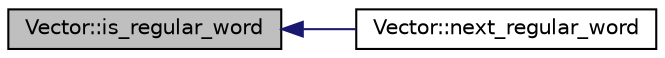 digraph "Vector::is_regular_word"
{
  edge [fontname="Helvetica",fontsize="10",labelfontname="Helvetica",labelfontsize="10"];
  node [fontname="Helvetica",fontsize="10",shape=record];
  rankdir="LR";
  Node2436 [label="Vector::is_regular_word",height=0.2,width=0.4,color="black", fillcolor="grey75", style="filled", fontcolor="black"];
  Node2436 -> Node2437 [dir="back",color="midnightblue",fontsize="10",style="solid",fontname="Helvetica"];
  Node2437 [label="Vector::next_regular_word",height=0.2,width=0.4,color="black", fillcolor="white", style="filled",URL="$d5/db2/class_vector.html#a7040861199c356dbb30c09e138805e6c"];
}
